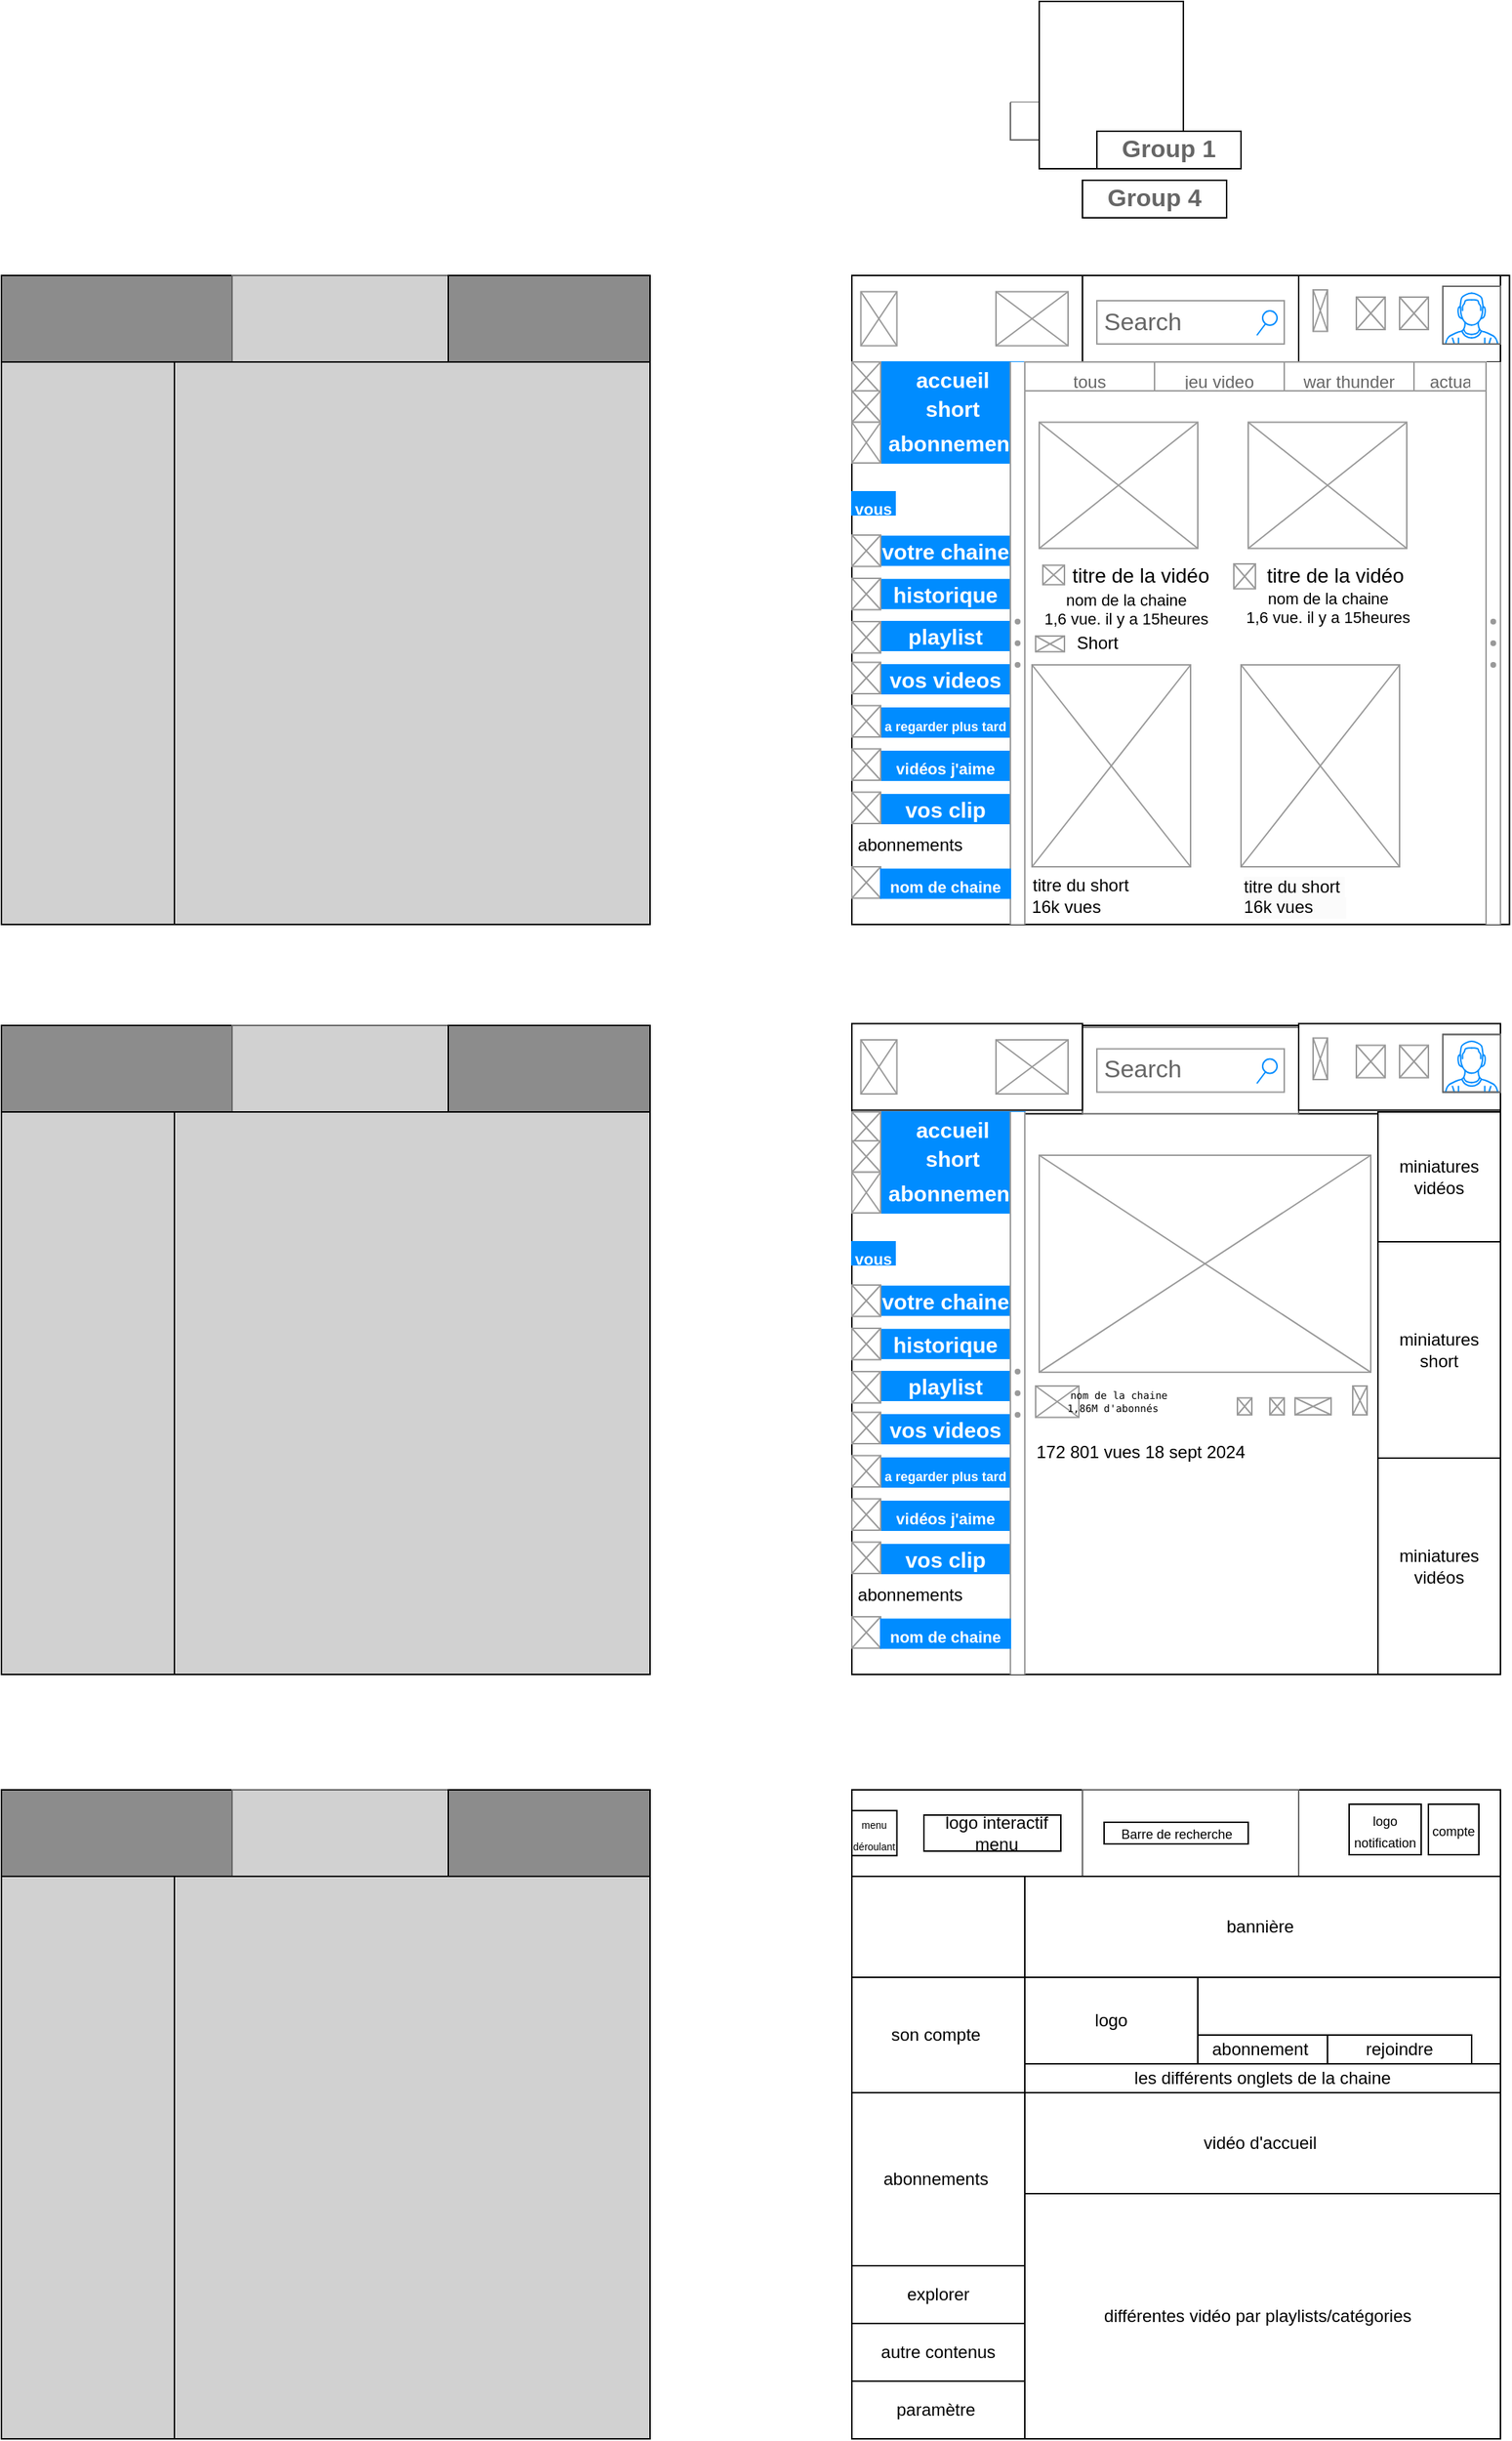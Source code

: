 <mxfile version="24.7.14">
  <diagram name="Page-1" id="2QMQMIxGHD4lNl_RSzvD">
    <mxGraphModel dx="1080" dy="1417" grid="1" gridSize="10" guides="1" tooltips="1" connect="1" arrows="1" fold="1" page="1" pageScale="1" pageWidth="827" pageHeight="1169" math="0" shadow="0">
      <root>
        <mxCell id="0" />
        <mxCell id="1" parent="0" />
        <mxCell id="LP4Zm8nX6KeP2Kf99gxL-1" value="" style="whiteSpace=wrap;html=1;aspect=fixed;" parent="1" vertex="1">
          <mxGeometry x="-800" y="30" width="450" height="450" as="geometry" />
        </mxCell>
        <mxCell id="LP4Zm8nX6KeP2Kf99gxL-2" value="" style="rounded=0;whiteSpace=wrap;html=1;gradientColor=none;fillColor=#D1D1D1;" parent="1" vertex="1">
          <mxGeometry x="-800" y="90" width="120" height="390" as="geometry" />
        </mxCell>
        <mxCell id="LP4Zm8nX6KeP2Kf99gxL-5" value="" style="rounded=0;whiteSpace=wrap;html=1;fillColor=#8C8C8C;" parent="1" vertex="1">
          <mxGeometry x="-800" y="30" width="160" height="60" as="geometry" />
        </mxCell>
        <mxCell id="LP4Zm8nX6KeP2Kf99gxL-6" value="" style="rounded=0;whiteSpace=wrap;html=1;fillColor=#D1D1D1;fontColor=#333333;strokeColor=#666666;" parent="1" vertex="1">
          <mxGeometry x="-640" y="30" width="150" height="60" as="geometry" />
        </mxCell>
        <mxCell id="LP4Zm8nX6KeP2Kf99gxL-7" value="" style="rounded=0;whiteSpace=wrap;html=1;fillColor=#8C8C8C;" parent="1" vertex="1">
          <mxGeometry x="-490" y="30" width="140" height="60" as="geometry" />
        </mxCell>
        <mxCell id="LP4Zm8nX6KeP2Kf99gxL-11" value="" style="rounded=0;whiteSpace=wrap;html=1;rotation=90;fillColor=#D1D1D1;" parent="1" vertex="1">
          <mxGeometry x="-710" y="120" width="390" height="330" as="geometry" />
        </mxCell>
        <mxCell id="LP4Zm8nX6KeP2Kf99gxL-12" value="" style="whiteSpace=wrap;html=1;aspect=fixed;" parent="1" vertex="1">
          <mxGeometry x="-203.75" y="30" width="450" height="450" as="geometry" />
        </mxCell>
        <mxCell id="LP4Zm8nX6KeP2Kf99gxL-14" value="" style="rounded=0;whiteSpace=wrap;html=1;" parent="1" vertex="1">
          <mxGeometry x="-210" y="90" width="120" height="390" as="geometry" />
        </mxCell>
        <mxCell id="LP4Zm8nX6KeP2Kf99gxL-15" value="" style="rounded=0;whiteSpace=wrap;html=1;fillColor=#FFFFFF;" parent="1" vertex="1">
          <mxGeometry x="-210" y="30" width="160" height="60" as="geometry" />
        </mxCell>
        <mxCell id="LP4Zm8nX6KeP2Kf99gxL-16" value="" style="rounded=0;whiteSpace=wrap;html=1;fillColor=#FFFFFF;" parent="1" vertex="1">
          <mxGeometry x="100" y="30" width="140" height="60" as="geometry" />
        </mxCell>
        <mxCell id="LP4Zm8nX6KeP2Kf99gxL-38" value="catégorie de vidéos&amp;nbsp;" style="rounded=0;whiteSpace=wrap;html=1;" parent="1" vertex="1">
          <mxGeometry x="-90" y="90" width="320" height="20" as="geometry" />
        </mxCell>
        <mxCell id="LP4Zm8nX6KeP2Kf99gxL-44" value="" style="whiteSpace=wrap;html=1;aspect=fixed;" parent="1" vertex="1">
          <mxGeometry x="-800" y="550" width="450" height="450" as="geometry" />
        </mxCell>
        <mxCell id="LP4Zm8nX6KeP2Kf99gxL-45" value="" style="rounded=0;whiteSpace=wrap;html=1;gradientColor=none;fillColor=#D1D1D1;" parent="1" vertex="1">
          <mxGeometry x="-800" y="610" width="120" height="390" as="geometry" />
        </mxCell>
        <mxCell id="LP4Zm8nX6KeP2Kf99gxL-46" value="" style="rounded=0;whiteSpace=wrap;html=1;fillColor=#8C8C8C;" parent="1" vertex="1">
          <mxGeometry x="-800" y="550" width="160" height="60" as="geometry" />
        </mxCell>
        <mxCell id="LP4Zm8nX6KeP2Kf99gxL-47" value="" style="rounded=0;whiteSpace=wrap;html=1;fillColor=#D1D1D1;fontColor=#333333;strokeColor=#666666;" parent="1" vertex="1">
          <mxGeometry x="-640" y="550" width="150" height="60" as="geometry" />
        </mxCell>
        <mxCell id="LP4Zm8nX6KeP2Kf99gxL-48" value="" style="rounded=0;whiteSpace=wrap;html=1;fillColor=#8C8C8C;" parent="1" vertex="1">
          <mxGeometry x="-490" y="550" width="140" height="60" as="geometry" />
        </mxCell>
        <mxCell id="LP4Zm8nX6KeP2Kf99gxL-50" value="" style="rounded=0;whiteSpace=wrap;html=1;rotation=90;fillColor=#D1D1D1;" parent="1" vertex="1">
          <mxGeometry x="-710" y="640" width="390" height="330" as="geometry" />
        </mxCell>
        <mxCell id="LP4Zm8nX6KeP2Kf99gxL-72" value="" style="whiteSpace=wrap;html=1;aspect=fixed;" parent="1" vertex="1">
          <mxGeometry x="-210" y="550" width="450" height="450" as="geometry" />
        </mxCell>
        <mxCell id="LP4Zm8nX6KeP2Kf99gxL-73" value="" style="rounded=0;whiteSpace=wrap;html=1;" parent="1" vertex="1">
          <mxGeometry x="-210" y="610" width="120" height="390" as="geometry" />
        </mxCell>
        <mxCell id="LP4Zm8nX6KeP2Kf99gxL-74" value="" style="rounded=0;whiteSpace=wrap;html=1;fillColor=#FFFFFF;" parent="1" vertex="1">
          <mxGeometry x="-210" y="551.25" width="160" height="60" as="geometry" />
        </mxCell>
        <mxCell id="LP4Zm8nX6KeP2Kf99gxL-75" value="" style="rounded=0;whiteSpace=wrap;html=1;fillColor=#FFFFFF;" parent="1" vertex="1">
          <mxGeometry x="100" y="551.25" width="140" height="60" as="geometry" />
        </mxCell>
        <mxCell id="LP4Zm8nX6KeP2Kf99gxL-76" value="" style="rounded=0;whiteSpace=wrap;html=1;fillColor=#FFFFFF;fontColor=#333333;strokeColor=#666666;" parent="1" vertex="1">
          <mxGeometry x="-50" y="551.25" width="150" height="60" as="geometry" />
        </mxCell>
        <mxCell id="LP4Zm8nX6KeP2Kf99gxL-77" value="" style="verticalLabelPosition=bottom;verticalAlign=top;html=1;shape=mxgraph.basic.rect;fillColor2=none;strokeWidth=1;size=20;indent=5;fontStyle=1" parent="1" vertex="1">
          <mxGeometry x="-35" y="573.75" width="100" height="15" as="geometry" />
        </mxCell>
        <mxCell id="LP4Zm8nX6KeP2Kf99gxL-78" value="&lt;font style=&quot;font-size: 9px;&quot;&gt;Barre de recherche&lt;/font&gt;" style="text;html=1;align=center;verticalAlign=middle;resizable=0;points=[];autosize=1;strokeColor=none;fillColor=none;" parent="1" vertex="1">
          <mxGeometry x="-35" y="566.25" width="100" height="30" as="geometry" />
        </mxCell>
        <mxCell id="LP4Zm8nX6KeP2Kf99gxL-79" value="" style="verticalLabelPosition=bottom;verticalAlign=top;html=1;shape=mxgraph.basic.rect;fillColor2=none;strokeWidth=1;size=9.3;indent=5;" parent="1" vertex="1">
          <mxGeometry x="-160" y="568.75" width="95" height="25" as="geometry" />
        </mxCell>
        <mxCell id="LP4Zm8nX6KeP2Kf99gxL-80" value="logo interactif&lt;div&gt;menu&lt;/div&gt;" style="text;html=1;align=center;verticalAlign=middle;resizable=0;points=[];autosize=1;strokeColor=none;fillColor=none;" parent="1" vertex="1">
          <mxGeometry x="-155" y="561.25" width="90" height="40" as="geometry" />
        </mxCell>
        <mxCell id="LP4Zm8nX6KeP2Kf99gxL-81" value="&lt;font style=&quot;font-size: 9px;&quot;&gt;logo notification&lt;/font&gt;" style="rounded=0;whiteSpace=wrap;html=1;" parent="1" vertex="1">
          <mxGeometry x="135" y="561.25" width="50" height="35" as="geometry" />
        </mxCell>
        <mxCell id="LP4Zm8nX6KeP2Kf99gxL-82" value="&lt;font style=&quot;font-size: 9px;&quot;&gt;compte&lt;/font&gt;" style="whiteSpace=wrap;html=1;aspect=fixed;" parent="1" vertex="1">
          <mxGeometry x="190" y="561.25" width="35" height="35" as="geometry" />
        </mxCell>
        <mxCell id="LP4Zm8nX6KeP2Kf99gxL-83" value="&lt;font style=&quot;font-size: 7px;&quot;&gt;menu déroulant&lt;/font&gt;" style="whiteSpace=wrap;html=1;aspect=fixed;" parent="1" vertex="1">
          <mxGeometry x="-210" y="565.63" width="31.25" height="31.25" as="geometry" />
        </mxCell>
        <mxCell id="LP4Zm8nX6KeP2Kf99gxL-84" value="son compte&amp;nbsp;" style="rounded=0;whiteSpace=wrap;html=1;" parent="1" vertex="1">
          <mxGeometry x="-210" y="680" width="120" height="80" as="geometry" />
        </mxCell>
        <mxCell id="LP4Zm8nX6KeP2Kf99gxL-85" value="abonnements&amp;nbsp;" style="whiteSpace=wrap;html=1;aspect=fixed;" parent="1" vertex="1">
          <mxGeometry x="-210" y="760" width="120" height="120" as="geometry" />
        </mxCell>
        <mxCell id="LP4Zm8nX6KeP2Kf99gxL-86" value="explorer" style="rounded=0;whiteSpace=wrap;html=1;" parent="1" vertex="1">
          <mxGeometry x="-210" y="880" width="120" height="40" as="geometry" />
        </mxCell>
        <mxCell id="LP4Zm8nX6KeP2Kf99gxL-87" value="autre contenus" style="rounded=0;whiteSpace=wrap;html=1;" parent="1" vertex="1">
          <mxGeometry x="-210" y="920" width="120" height="40" as="geometry" />
        </mxCell>
        <mxCell id="LP4Zm8nX6KeP2Kf99gxL-90" value="miniatures&lt;div&gt;short&lt;/div&gt;" style="rounded=0;whiteSpace=wrap;html=1;" parent="1" vertex="1">
          <mxGeometry x="155" y="700" width="85" height="150" as="geometry" />
        </mxCell>
        <mxCell id="LP4Zm8nX6KeP2Kf99gxL-91" value="miniatures&lt;div&gt;vidéos&lt;/div&gt;" style="rounded=0;whiteSpace=wrap;html=1;" parent="1" vertex="1">
          <mxGeometry x="155" y="850" width="85" height="150" as="geometry" />
        </mxCell>
        <mxCell id="LP4Zm8nX6KeP2Kf99gxL-95" value="miniatures&lt;div&gt;vidéos&lt;/div&gt;" style="rounded=0;whiteSpace=wrap;html=1;" parent="1" vertex="1">
          <mxGeometry x="155" y="610" width="85" height="90" as="geometry" />
        </mxCell>
        <mxCell id="LP4Zm8nX6KeP2Kf99gxL-100" value="" style="whiteSpace=wrap;html=1;aspect=fixed;" parent="1" vertex="1">
          <mxGeometry x="-800" y="1080" width="450" height="450" as="geometry" />
        </mxCell>
        <mxCell id="LP4Zm8nX6KeP2Kf99gxL-101" value="" style="rounded=0;whiteSpace=wrap;html=1;gradientColor=none;fillColor=#D1D1D1;" parent="1" vertex="1">
          <mxGeometry x="-800" y="1140" width="120" height="390" as="geometry" />
        </mxCell>
        <mxCell id="LP4Zm8nX6KeP2Kf99gxL-102" value="" style="rounded=0;whiteSpace=wrap;html=1;fillColor=#8C8C8C;" parent="1" vertex="1">
          <mxGeometry x="-800" y="1080" width="160" height="60" as="geometry" />
        </mxCell>
        <mxCell id="LP4Zm8nX6KeP2Kf99gxL-103" value="" style="rounded=0;whiteSpace=wrap;html=1;fillColor=#D1D1D1;fontColor=#333333;strokeColor=#666666;" parent="1" vertex="1">
          <mxGeometry x="-640" y="1080" width="150" height="60" as="geometry" />
        </mxCell>
        <mxCell id="LP4Zm8nX6KeP2Kf99gxL-104" value="" style="rounded=0;whiteSpace=wrap;html=1;fillColor=#8C8C8C;" parent="1" vertex="1">
          <mxGeometry x="-490" y="1080" width="140" height="60" as="geometry" />
        </mxCell>
        <mxCell id="LP4Zm8nX6KeP2Kf99gxL-105" value="" style="rounded=0;whiteSpace=wrap;html=1;rotation=90;fillColor=#D1D1D1;" parent="1" vertex="1">
          <mxGeometry x="-710" y="1170" width="390" height="330" as="geometry" />
        </mxCell>
        <mxCell id="LP4Zm8nX6KeP2Kf99gxL-106" value="" style="whiteSpace=wrap;html=1;aspect=fixed;" parent="1" vertex="1">
          <mxGeometry x="-210" y="1080" width="450" height="450" as="geometry" />
        </mxCell>
        <mxCell id="LP4Zm8nX6KeP2Kf99gxL-107" value="" style="rounded=0;whiteSpace=wrap;html=1;" parent="1" vertex="1">
          <mxGeometry x="-210" y="1140" width="120" height="390" as="geometry" />
        </mxCell>
        <mxCell id="LP4Zm8nX6KeP2Kf99gxL-108" value="" style="rounded=0;whiteSpace=wrap;html=1;fillColor=#FFFFFF;" parent="1" vertex="1">
          <mxGeometry x="-210" y="1080" width="160" height="60" as="geometry" />
        </mxCell>
        <mxCell id="LP4Zm8nX6KeP2Kf99gxL-109" value="" style="rounded=0;whiteSpace=wrap;html=1;fillColor=#FFFFFF;" parent="1" vertex="1">
          <mxGeometry x="100" y="1080" width="140" height="60" as="geometry" />
        </mxCell>
        <mxCell id="LP4Zm8nX6KeP2Kf99gxL-110" value="" style="rounded=0;whiteSpace=wrap;html=1;fillColor=#FFFFFF;fontColor=#333333;strokeColor=#666666;" parent="1" vertex="1">
          <mxGeometry x="-50" y="1080" width="150" height="60" as="geometry" />
        </mxCell>
        <mxCell id="LP4Zm8nX6KeP2Kf99gxL-111" value="" style="verticalLabelPosition=bottom;verticalAlign=top;html=1;shape=mxgraph.basic.rect;fillColor2=none;strokeWidth=1;size=20;indent=5;fontStyle=1" parent="1" vertex="1">
          <mxGeometry x="-35" y="1102.5" width="100" height="15" as="geometry" />
        </mxCell>
        <mxCell id="LP4Zm8nX6KeP2Kf99gxL-112" value="&lt;font style=&quot;font-size: 9px;&quot;&gt;Barre de recherche&lt;/font&gt;" style="text;html=1;align=center;verticalAlign=middle;resizable=0;points=[];autosize=1;strokeColor=none;fillColor=none;" parent="1" vertex="1">
          <mxGeometry x="-35" y="1095" width="100" height="30" as="geometry" />
        </mxCell>
        <mxCell id="LP4Zm8nX6KeP2Kf99gxL-113" value="" style="verticalLabelPosition=bottom;verticalAlign=top;html=1;shape=mxgraph.basic.rect;fillColor2=none;strokeWidth=1;size=9.3;indent=5;" parent="1" vertex="1">
          <mxGeometry x="-160" y="1097.5" width="95" height="25" as="geometry" />
        </mxCell>
        <mxCell id="LP4Zm8nX6KeP2Kf99gxL-114" value="logo interactif&lt;div&gt;menu&lt;/div&gt;" style="text;html=1;align=center;verticalAlign=middle;resizable=0;points=[];autosize=1;strokeColor=none;fillColor=none;" parent="1" vertex="1">
          <mxGeometry x="-155" y="1090" width="90" height="40" as="geometry" />
        </mxCell>
        <mxCell id="LP4Zm8nX6KeP2Kf99gxL-115" value="&lt;font style=&quot;font-size: 9px;&quot;&gt;logo notification&lt;/font&gt;" style="rounded=0;whiteSpace=wrap;html=1;" parent="1" vertex="1">
          <mxGeometry x="135" y="1090" width="50" height="35" as="geometry" />
        </mxCell>
        <mxCell id="LP4Zm8nX6KeP2Kf99gxL-116" value="&lt;font style=&quot;font-size: 9px;&quot;&gt;compte&lt;/font&gt;" style="whiteSpace=wrap;html=1;aspect=fixed;" parent="1" vertex="1">
          <mxGeometry x="190" y="1090" width="35" height="35" as="geometry" />
        </mxCell>
        <mxCell id="LP4Zm8nX6KeP2Kf99gxL-117" value="&lt;font style=&quot;font-size: 7px;&quot;&gt;menu déroulant&lt;/font&gt;" style="whiteSpace=wrap;html=1;aspect=fixed;" parent="1" vertex="1">
          <mxGeometry x="-210" y="1094.38" width="31.25" height="31.25" as="geometry" />
        </mxCell>
        <mxCell id="LP4Zm8nX6KeP2Kf99gxL-118" value="son compte&amp;nbsp;" style="rounded=0;whiteSpace=wrap;html=1;" parent="1" vertex="1">
          <mxGeometry x="-210" y="1210" width="120" height="80" as="geometry" />
        </mxCell>
        <mxCell id="LP4Zm8nX6KeP2Kf99gxL-119" value="abonnements&amp;nbsp;" style="whiteSpace=wrap;html=1;aspect=fixed;" parent="1" vertex="1">
          <mxGeometry x="-210" y="1290" width="120" height="120" as="geometry" />
        </mxCell>
        <mxCell id="LP4Zm8nX6KeP2Kf99gxL-120" value="explorer" style="rounded=0;whiteSpace=wrap;html=1;" parent="1" vertex="1">
          <mxGeometry x="-210" y="1410" width="120" height="40" as="geometry" />
        </mxCell>
        <mxCell id="LP4Zm8nX6KeP2Kf99gxL-121" value="autre contenus" style="rounded=0;whiteSpace=wrap;html=1;" parent="1" vertex="1">
          <mxGeometry x="-210" y="1450" width="120" height="40" as="geometry" />
        </mxCell>
        <mxCell id="LP4Zm8nX6KeP2Kf99gxL-126" value="paramètre&amp;nbsp;" style="rounded=0;whiteSpace=wrap;html=1;" parent="1" vertex="1">
          <mxGeometry x="-210" y="1490" width="120" height="40" as="geometry" />
        </mxCell>
        <mxCell id="LP4Zm8nX6KeP2Kf99gxL-127" value="bannière&amp;nbsp;" style="rounded=0;whiteSpace=wrap;html=1;" parent="1" vertex="1">
          <mxGeometry x="-90" y="1140" width="330" height="70" as="geometry" />
        </mxCell>
        <mxCell id="LP4Zm8nX6KeP2Kf99gxL-129" value="les différents onglets de la chaine" style="rounded=0;whiteSpace=wrap;html=1;" parent="1" vertex="1">
          <mxGeometry x="-90" y="1270" width="330" height="20" as="geometry" />
        </mxCell>
        <mxCell id="LP4Zm8nX6KeP2Kf99gxL-130" value="logo" style="rounded=0;whiteSpace=wrap;html=1;" parent="1" vertex="1">
          <mxGeometry x="-90" y="1210" width="120" height="60" as="geometry" />
        </mxCell>
        <mxCell id="LP4Zm8nX6KeP2Kf99gxL-131" value="abonnement&amp;nbsp;" style="rounded=0;whiteSpace=wrap;html=1;" parent="1" vertex="1">
          <mxGeometry x="30" y="1250" width="90" height="20" as="geometry" />
        </mxCell>
        <mxCell id="LP4Zm8nX6KeP2Kf99gxL-132" value="rejoindre" style="rounded=0;whiteSpace=wrap;html=1;" parent="1" vertex="1">
          <mxGeometry x="120" y="1250" width="100" height="20" as="geometry" />
        </mxCell>
        <mxCell id="LP4Zm8nX6KeP2Kf99gxL-133" value="vidéo d&#39;accueil&amp;nbsp;" style="rounded=0;whiteSpace=wrap;html=1;" parent="1" vertex="1">
          <mxGeometry x="-90" y="1290" width="330" height="70" as="geometry" />
        </mxCell>
        <mxCell id="LP4Zm8nX6KeP2Kf99gxL-134" value="différentes vidéo par playlists/catégories&amp;nbsp;&amp;nbsp;" style="rounded=0;whiteSpace=wrap;html=1;" parent="1" vertex="1">
          <mxGeometry x="-90" y="1360" width="330" height="170" as="geometry" />
        </mxCell>
        <mxCell id="bbS5zY25WBhdVsbewWJz-2" value="" style="verticalLabelPosition=bottom;shadow=0;dashed=0;align=center;html=1;verticalAlign=top;strokeWidth=1;shape=mxgraph.mockup.containers.userMale;strokeColor=#666666;strokeColor2=#008cff;" vertex="1" parent="1">
          <mxGeometry x="200" y="37.5" width="40" height="40" as="geometry" />
        </mxCell>
        <mxCell id="bbS5zY25WBhdVsbewWJz-3" value="" style="verticalLabelPosition=bottom;shadow=0;dashed=0;align=center;html=1;verticalAlign=top;strokeWidth=1;shape=mxgraph.mockup.graphics.simpleIcon;strokeColor=#999999;" vertex="1" parent="1">
          <mxGeometry x="170" y="45" width="20" height="22.5" as="geometry" />
        </mxCell>
        <mxCell id="bbS5zY25WBhdVsbewWJz-4" value="" style="verticalLabelPosition=bottom;shadow=0;dashed=0;align=center;html=1;verticalAlign=top;strokeWidth=1;shape=mxgraph.mockup.graphics.simpleIcon;strokeColor=#999999;" vertex="1" parent="1">
          <mxGeometry x="140" y="45" width="20" height="22.5" as="geometry" />
        </mxCell>
        <mxCell id="bbS5zY25WBhdVsbewWJz-5" value="" style="verticalLabelPosition=bottom;shadow=0;dashed=0;align=center;html=1;verticalAlign=top;strokeWidth=1;shape=mxgraph.mockup.graphics.simpleIcon;strokeColor=#999999;" vertex="1" parent="1">
          <mxGeometry x="110" y="40" width="10" height="28.75" as="geometry" />
        </mxCell>
        <mxCell id="bbS5zY25WBhdVsbewWJz-6" value="" style="verticalLabelPosition=bottom;shadow=0;dashed=0;align=center;html=1;verticalAlign=top;strokeWidth=1;shape=mxgraph.mockup.forms.splitter;strokeColor=#999999;direction=north;" vertex="1" parent="1">
          <mxGeometry x="230" y="90" width="10" height="390" as="geometry" />
        </mxCell>
        <mxCell id="bbS5zY25WBhdVsbewWJz-9" value="Search" style="strokeWidth=1;shadow=0;dashed=0;align=center;html=1;shape=mxgraph.mockup.forms.searchBox;strokeColor=#999999;mainText=;strokeColor2=#008cff;fontColor=#666666;fontSize=17;align=left;spacingLeft=3;whiteSpace=wrap;" vertex="1" parent="1">
          <mxGeometry x="-40" y="47.5" width="130" height="30" as="geometry" />
        </mxCell>
        <mxCell id="bbS5zY25WBhdVsbewWJz-10" value="" style="verticalLabelPosition=bottom;shadow=0;dashed=0;align=center;html=1;verticalAlign=top;strokeWidth=1;shape=mxgraph.mockup.graphics.simpleIcon;strokeColor=#999999;" vertex="1" parent="1">
          <mxGeometry x="-110" y="41.25" width="50" height="37.5" as="geometry" />
        </mxCell>
        <mxCell id="bbS5zY25WBhdVsbewWJz-11" value="" style="verticalLabelPosition=bottom;shadow=0;dashed=0;align=center;html=1;verticalAlign=top;strokeWidth=1;shape=mxgraph.mockup.graphics.simpleIcon;strokeColor=#999999;" vertex="1" parent="1">
          <mxGeometry x="-203.75" y="41.25" width="25" height="37.5" as="geometry" />
        </mxCell>
        <mxCell id="bbS5zY25WBhdVsbewWJz-12" value="" style="swimlane;strokeColor=#666666;swimlaneFillColor=#FFFFFF;fillColor=#ffffff;fontColor=#008CFF;fontStyle=0;childLayout=stackLayout;horizontal=1;startSize=0;horizontalStack=0;resizeParent=1;resizeParentMax=0;resizeLast=0;collapsible=0;marginBottom=0;whiteSpace=wrap;html=1;fontSize=17;" vertex="1" parent="1">
          <mxGeometry x="-100" y="-90" width="100" height="26" as="geometry" />
        </mxCell>
        <mxCell id="bbS5zY25WBhdVsbewWJz-15" value="&lt;font style=&quot;vertical-align: inherit;&quot;&gt;&lt;font style=&quot;vertical-align: inherit;&quot;&gt;&lt;font style=&quot;vertical-align: inherit;&quot;&gt;&lt;font style=&quot;vertical-align: inherit; font-size: 15px;&quot;&gt;accueil&lt;/font&gt;&lt;/font&gt;&lt;/font&gt;&lt;/font&gt;" style="text;spacing=0;strokeColor=#008CFF;align=center;verticalAlign=middle;overflow=hidden;points=[[0,0.5],[1,0.5]];portConstraint=eastwest;rotatable=0;whiteSpace=wrap;html=1;rSize=5;fillColor=#008CFF;fontStyle=1;fontColor=#ffffff;fontSize=17;" vertex="1" parent="1">
          <mxGeometry x="-190" y="90" width="100" height="26" as="geometry" />
        </mxCell>
        <mxCell id="bbS5zY25WBhdVsbewWJz-16" value="" style="text;spacing=0;strokeColor=inherit;align=center;verticalAlign=middle;overflow=hidden;points=[[0,0.5],[1,0.5]];portConstraint=eastwest;rotatable=0;whiteSpace=wrap;html=1;fillColor=inherit;fontStyle=1;fontColor=#666666;fontSize=17;" vertex="1" parent="1">
          <mxGeometry x="-80" y="-160" width="100" height="116" as="geometry" />
        </mxCell>
        <mxCell id="bbS5zY25WBhdVsbewWJz-18" value="&lt;font style=&quot;vertical-align: inherit;&quot;&gt;&lt;font style=&quot;vertical-align: inherit; font-size: 15px;&quot;&gt;short&lt;/font&gt;&lt;/font&gt;" style="text;spacing=0;strokeColor=#008CFF;align=center;verticalAlign=middle;overflow=hidden;points=[[0,0.5],[1,0.5]];portConstraint=eastwest;rotatable=0;whiteSpace=wrap;html=1;rSize=5;fillColor=#008CFF;fontStyle=1;fontColor=#ffffff;fontSize=17;" vertex="1" parent="1">
          <mxGeometry x="-190" y="110" width="100" height="26" as="geometry" />
        </mxCell>
        <mxCell id="bbS5zY25WBhdVsbewWJz-19" value="&lt;font style=&quot;vertical-align: inherit; font-size: 15px;&quot;&gt;&lt;font style=&quot;vertical-align: inherit; font-size: 15px;&quot;&gt;&lt;font style=&quot;vertical-align: inherit; font-size: 15px;&quot;&gt;&lt;font style=&quot;vertical-align: inherit; font-size: 15px;&quot;&gt;abonnement&lt;/font&gt;&lt;/font&gt;&lt;/font&gt;&lt;/font&gt;" style="text;spacing=0;strokeColor=#008CFF;align=center;verticalAlign=middle;overflow=hidden;points=[[0,0.5],[1,0.5]];portConstraint=eastwest;rotatable=0;whiteSpace=wrap;html=1;rSize=5;fillColor=#008CFF;fontStyle=1;fontColor=#ffffff;fontSize=17;" vertex="1" parent="1">
          <mxGeometry x="-190" y="134" width="100" height="26" as="geometry" />
        </mxCell>
        <mxCell id="bbS5zY25WBhdVsbewWJz-20" value="" style="swimlane;shape=mxgraph.bootstrap.anchor;strokeColor=#999999;fillColor=#ffffff;fontColor=#666666;childLayout=stackLayout;horizontal=0;startSize=0;horizontalStack=1;resizeParent=1;resizeParentMax=0;resizeLast=0;collapsible=0;marginBottom=0;whiteSpace=wrap;html=1;" vertex="1" parent="1">
          <mxGeometry x="-90" y="90" width="320" height="20" as="geometry" />
        </mxCell>
        <mxCell id="bbS5zY25WBhdVsbewWJz-21" value="&lt;font style=&quot;font-size: 12px;&quot;&gt;tous&lt;/font&gt;" style="text;strokeColor=inherit;align=center;verticalAlign=middle;spacingLeft=10;spacingRight=10;overflow=hidden;points=[[0,0.5],[1,0.5]];portConstraint=eastwest;rotatable=0;whiteSpace=wrap;html=1;fillColor=inherit;fontColor=inherit;fontSize=17;" vertex="1" parent="bbS5zY25WBhdVsbewWJz-20">
          <mxGeometry width="90" height="20" as="geometry" />
        </mxCell>
        <mxCell id="bbS5zY25WBhdVsbewWJz-22" value="&lt;font style=&quot;font-size: 12px;&quot;&gt;jeu video&lt;/font&gt;" style="text;strokeColor=inherit;align=center;verticalAlign=middle;spacingLeft=10;spacingRight=10;overflow=hidden;points=[[0,0.5],[1,0.5]];portConstraint=eastwest;rotatable=0;whiteSpace=wrap;html=1;fillColor=inherit;fontColor=inherit;fontSize=17;" vertex="1" parent="bbS5zY25WBhdVsbewWJz-20">
          <mxGeometry x="90" width="90" height="20" as="geometry" />
        </mxCell>
        <mxCell id="bbS5zY25WBhdVsbewWJz-23" value="&lt;font style=&quot;font-size: 12px;&quot;&gt;war thunder&lt;/font&gt;" style="text;strokeColor=inherit;align=center;verticalAlign=middle;spacingLeft=10;spacingRight=10;overflow=hidden;points=[[0,0.5],[1,0.5]];portConstraint=eastwest;rotatable=0;whiteSpace=wrap;html=1;fillColor=inherit;fontColor=inherit;fontSize=17;" vertex="1" parent="bbS5zY25WBhdVsbewWJz-20">
          <mxGeometry x="180" width="90" height="20" as="geometry" />
        </mxCell>
        <mxCell id="bbS5zY25WBhdVsbewWJz-24" value="&lt;font style=&quot;font-size: 12px;&quot;&gt;actualité&lt;/font&gt;" style="text;strokeColor=inherit;align=center;verticalAlign=middle;spacingLeft=10;spacingRight=10;overflow=hidden;points=[[0,0.5],[1,0.5]];portConstraint=eastwest;rotatable=0;whiteSpace=wrap;html=1;fillColor=inherit;fontColor=inherit;fontSize=17;" vertex="1" parent="bbS5zY25WBhdVsbewWJz-20">
          <mxGeometry x="270" width="50" height="20" as="geometry" />
        </mxCell>
        <mxCell id="bbS5zY25WBhdVsbewWJz-13" value="Group 1" style="text;spacing=0;strokeColor=inherit;align=center;verticalAlign=middle;overflow=hidden;points=[[0,0.5],[1,0.5]];portConstraint=eastwest;rotatable=0;whiteSpace=wrap;html=1;fillColor=inherit;fontColor=#666666;fontStyle=1;fontSize=17;" vertex="1" parent="1">
          <mxGeometry x="-40" y="-70" width="100" height="26" as="geometry" />
        </mxCell>
        <mxCell id="bbS5zY25WBhdVsbewWJz-17" value="Group 4" style="text;spacing=0;strokeColor=inherit;align=center;verticalAlign=middle;overflow=hidden;points=[[0,0.5],[1,0.5]];portConstraint=eastwest;rotatable=0;whiteSpace=wrap;html=1;fillColor=inherit;fontStyle=1;fontColor=#666666;fontSize=17;" vertex="1" parent="1">
          <mxGeometry x="-50" y="-36" width="100" height="26" as="geometry" />
        </mxCell>
        <mxCell id="bbS5zY25WBhdVsbewWJz-29" value="" style="verticalLabelPosition=bottom;shadow=0;dashed=0;align=center;html=1;verticalAlign=top;strokeWidth=1;shape=mxgraph.mockup.graphics.simpleIcon;strokeColor=#999999;" vertex="1" parent="1">
          <mxGeometry x="-210" y="90" width="20" height="21.75" as="geometry" />
        </mxCell>
        <mxCell id="bbS5zY25WBhdVsbewWJz-30" value="" style="verticalLabelPosition=bottom;shadow=0;dashed=0;align=center;html=1;verticalAlign=top;strokeWidth=1;shape=mxgraph.mockup.graphics.simpleIcon;strokeColor=#999999;" vertex="1" parent="1">
          <mxGeometry x="-210" y="110" width="20" height="21.75" as="geometry" />
        </mxCell>
        <mxCell id="bbS5zY25WBhdVsbewWJz-31" value="" style="verticalLabelPosition=bottom;shadow=0;dashed=0;align=center;html=1;verticalAlign=top;strokeWidth=1;shape=mxgraph.mockup.graphics.simpleIcon;strokeColor=#999999;" vertex="1" parent="1">
          <mxGeometry x="-210" y="131.75" width="20" height="28.25" as="geometry" />
        </mxCell>
        <mxCell id="bbS5zY25WBhdVsbewWJz-32" value="&lt;font style=&quot;vertical-align: inherit;&quot;&gt;&lt;font style=&quot;vertical-align: inherit;&quot;&gt;&lt;font style=&quot;vertical-align: inherit;&quot;&gt;&lt;font style=&quot;vertical-align: inherit; font-size: 11px;&quot;&gt;vous&lt;/font&gt;&lt;/font&gt;&lt;/font&gt;&lt;/font&gt;" style="text;spacing=0;strokeColor=#008CFF;align=center;verticalAlign=middle;overflow=hidden;points=[[0,0.5],[1,0.5]];portConstraint=eastwest;rotatable=0;whiteSpace=wrap;html=1;rSize=5;fillColor=#008CFF;fontStyle=1;fontColor=#ffffff;fontSize=17;" vertex="1" parent="1">
          <mxGeometry x="-210" y="180" width="30" height="16" as="geometry" />
        </mxCell>
        <mxCell id="bbS5zY25WBhdVsbewWJz-33" value="&lt;font style=&quot;vertical-align: inherit; font-size: 15px;&quot;&gt;&lt;font style=&quot;vertical-align: inherit; font-size: 15px;&quot;&gt;&lt;font style=&quot;vertical-align: inherit; font-size: 15px;&quot;&gt;&lt;font style=&quot;vertical-align: inherit; font-size: 15px;&quot;&gt;votre chaine&lt;/font&gt;&lt;/font&gt;&lt;/font&gt;&lt;/font&gt;" style="text;spacing=0;strokeColor=#008CFF;align=center;verticalAlign=middle;overflow=hidden;points=[[0,0.5],[1,0.5]];portConstraint=eastwest;rotatable=0;whiteSpace=wrap;html=1;rSize=5;fillColor=#008CFF;fontStyle=1;fontColor=#ffffff;fontSize=17;" vertex="1" parent="1">
          <mxGeometry x="-190" y="210.88" width="90" height="20" as="geometry" />
        </mxCell>
        <mxCell id="bbS5zY25WBhdVsbewWJz-34" value="" style="verticalLabelPosition=bottom;shadow=0;dashed=0;align=center;html=1;verticalAlign=top;strokeWidth=1;shape=mxgraph.mockup.graphics.simpleIcon;strokeColor=#999999;" vertex="1" parent="1">
          <mxGeometry x="-210" y="210" width="20" height="21.75" as="geometry" />
        </mxCell>
        <mxCell id="bbS5zY25WBhdVsbewWJz-35" value="&lt;font style=&quot;vertical-align: inherit; font-size: 15px;&quot;&gt;&lt;font style=&quot;vertical-align: inherit; font-size: 15px;&quot;&gt;&lt;font style=&quot;vertical-align: inherit; font-size: 15px;&quot;&gt;&lt;font style=&quot;vertical-align: inherit; font-size: 15px;&quot;&gt;historique&lt;/font&gt;&lt;/font&gt;&lt;/font&gt;&lt;/font&gt;" style="text;spacing=0;strokeColor=#008CFF;align=center;verticalAlign=middle;overflow=hidden;points=[[0,0.5],[1,0.5]];portConstraint=eastwest;rotatable=0;whiteSpace=wrap;html=1;rSize=5;fillColor=#008CFF;fontStyle=1;fontColor=#ffffff;fontSize=17;" vertex="1" parent="1">
          <mxGeometry x="-190" y="240.88" width="90" height="20" as="geometry" />
        </mxCell>
        <mxCell id="bbS5zY25WBhdVsbewWJz-36" value="" style="verticalLabelPosition=bottom;shadow=0;dashed=0;align=center;html=1;verticalAlign=top;strokeWidth=1;shape=mxgraph.mockup.graphics.simpleIcon;strokeColor=#999999;" vertex="1" parent="1">
          <mxGeometry x="-210" y="240" width="20" height="21.75" as="geometry" />
        </mxCell>
        <mxCell id="bbS5zY25WBhdVsbewWJz-37" value="&lt;font style=&quot;vertical-align: inherit; font-size: 15px;&quot;&gt;&lt;font style=&quot;vertical-align: inherit; font-size: 15px;&quot;&gt;&lt;font style=&quot;vertical-align: inherit; font-size: 15px;&quot;&gt;&lt;font style=&quot;vertical-align: inherit; font-size: 15px;&quot;&gt;playlist&lt;/font&gt;&lt;/font&gt;&lt;/font&gt;&lt;/font&gt;" style="text;spacing=0;strokeColor=#008CFF;align=center;verticalAlign=middle;overflow=hidden;points=[[0,0.5],[1,0.5]];portConstraint=eastwest;rotatable=0;whiteSpace=wrap;html=1;rSize=5;fillColor=#008CFF;fontStyle=1;fontColor=#ffffff;fontSize=17;" vertex="1" parent="1">
          <mxGeometry x="-190" y="270" width="90" height="20" as="geometry" />
        </mxCell>
        <mxCell id="bbS5zY25WBhdVsbewWJz-38" value="&lt;font style=&quot;vertical-align: inherit; font-size: 15px;&quot;&gt;&lt;font style=&quot;vertical-align: inherit; font-size: 15px;&quot;&gt;&lt;font style=&quot;vertical-align: inherit; font-size: 15px;&quot;&gt;&lt;font style=&quot;vertical-align: inherit; font-size: 15px;&quot;&gt;vos videos&lt;/font&gt;&lt;/font&gt;&lt;/font&gt;&lt;/font&gt;" style="text;spacing=0;strokeColor=#008CFF;align=center;verticalAlign=middle;overflow=hidden;points=[[0,0.5],[1,0.5]];portConstraint=eastwest;rotatable=0;whiteSpace=wrap;html=1;rSize=5;fillColor=#008CFF;fontStyle=1;fontColor=#ffffff;fontSize=17;" vertex="1" parent="1">
          <mxGeometry x="-190" y="300" width="90" height="20" as="geometry" />
        </mxCell>
        <mxCell id="bbS5zY25WBhdVsbewWJz-39" value="&lt;font style=&quot;vertical-align: inherit;&quot;&gt;&lt;font style=&quot;vertical-align: inherit;&quot;&gt;&lt;font style=&quot;vertical-align: inherit;&quot;&gt;&lt;font style=&quot;vertical-align: inherit; font-size: 9px;&quot;&gt;a regarder plus tard&lt;/font&gt;&lt;/font&gt;&lt;/font&gt;&lt;/font&gt;" style="text;spacing=0;strokeColor=#008CFF;align=center;verticalAlign=middle;overflow=hidden;points=[[0,0.5],[1,0.5]];portConstraint=eastwest;rotatable=0;whiteSpace=wrap;html=1;rSize=5;fillColor=#008CFF;fontStyle=1;fontColor=#ffffff;fontSize=17;" vertex="1" parent="1">
          <mxGeometry x="-190" y="330" width="90" height="20" as="geometry" />
        </mxCell>
        <mxCell id="bbS5zY25WBhdVsbewWJz-40" value="&lt;font style=&quot;vertical-align: inherit;&quot;&gt;&lt;font style=&quot;vertical-align: inherit;&quot;&gt;&lt;font style=&quot;vertical-align: inherit;&quot;&gt;&lt;font style=&quot;vertical-align: inherit; font-size: 11px;&quot;&gt;vidéos j&#39;aime&lt;/font&gt;&lt;/font&gt;&lt;/font&gt;&lt;/font&gt;" style="text;spacing=0;strokeColor=#008CFF;align=center;verticalAlign=middle;overflow=hidden;points=[[0,0.5],[1,0.5]];portConstraint=eastwest;rotatable=0;whiteSpace=wrap;html=1;rSize=5;fillColor=#008CFF;fontStyle=1;fontColor=#ffffff;fontSize=17;" vertex="1" parent="1">
          <mxGeometry x="-190" y="360" width="90" height="20" as="geometry" />
        </mxCell>
        <mxCell id="bbS5zY25WBhdVsbewWJz-41" value="&lt;font style=&quot;vertical-align: inherit; font-size: 15px;&quot;&gt;&lt;font style=&quot;vertical-align: inherit; font-size: 15px;&quot;&gt;&lt;font style=&quot;vertical-align: inherit; font-size: 15px;&quot;&gt;&lt;font style=&quot;vertical-align: inherit; font-size: 15px;&quot;&gt;vos clip&lt;/font&gt;&lt;/font&gt;&lt;/font&gt;&lt;/font&gt;" style="text;spacing=0;strokeColor=#008CFF;align=center;verticalAlign=middle;overflow=hidden;points=[[0,0.5],[1,0.5]];portConstraint=eastwest;rotatable=0;whiteSpace=wrap;html=1;rSize=5;fillColor=#008CFF;fontStyle=1;fontColor=#ffffff;fontSize=17;" vertex="1" parent="1">
          <mxGeometry x="-190" y="390" width="90" height="20" as="geometry" />
        </mxCell>
        <mxCell id="bbS5zY25WBhdVsbewWJz-42" value="" style="verticalLabelPosition=bottom;shadow=0;dashed=0;align=center;html=1;verticalAlign=top;strokeWidth=1;shape=mxgraph.mockup.forms.splitter;strokeColor=#999999;direction=north;" vertex="1" parent="1">
          <mxGeometry x="-100" y="90" width="10" height="390" as="geometry" />
        </mxCell>
        <mxCell id="bbS5zY25WBhdVsbewWJz-44" value="" style="verticalLabelPosition=bottom;shadow=0;dashed=0;align=center;html=1;verticalAlign=top;strokeWidth=1;shape=mxgraph.mockup.graphics.simpleIcon;strokeColor=#999999;" vertex="1" parent="1">
          <mxGeometry x="-210" y="270" width="20" height="21.75" as="geometry" />
        </mxCell>
        <mxCell id="bbS5zY25WBhdVsbewWJz-45" value="" style="verticalLabelPosition=bottom;shadow=0;dashed=0;align=center;html=1;verticalAlign=top;strokeWidth=1;shape=mxgraph.mockup.graphics.simpleIcon;strokeColor=#999999;" vertex="1" parent="1">
          <mxGeometry x="-210" y="298.25" width="20" height="21.75" as="geometry" />
        </mxCell>
        <mxCell id="bbS5zY25WBhdVsbewWJz-46" value="" style="verticalLabelPosition=bottom;shadow=0;dashed=0;align=center;html=1;verticalAlign=top;strokeWidth=1;shape=mxgraph.mockup.graphics.simpleIcon;strokeColor=#999999;" vertex="1" parent="1">
          <mxGeometry x="-210" y="328.25" width="20" height="21.75" as="geometry" />
        </mxCell>
        <mxCell id="bbS5zY25WBhdVsbewWJz-47" value="" style="verticalLabelPosition=bottom;shadow=0;dashed=0;align=center;html=1;verticalAlign=top;strokeWidth=1;shape=mxgraph.mockup.graphics.simpleIcon;strokeColor=#999999;" vertex="1" parent="1">
          <mxGeometry x="-210" y="358.25" width="20" height="21.75" as="geometry" />
        </mxCell>
        <mxCell id="bbS5zY25WBhdVsbewWJz-48" value="" style="verticalLabelPosition=bottom;shadow=0;dashed=0;align=center;html=1;verticalAlign=top;strokeWidth=1;shape=mxgraph.mockup.graphics.simpleIcon;strokeColor=#999999;" vertex="1" parent="1">
          <mxGeometry x="-210" y="388.25" width="20" height="21.75" as="geometry" />
        </mxCell>
        <mxCell id="bbS5zY25WBhdVsbewWJz-49" value="abonnements" style="text;html=1;align=center;verticalAlign=middle;resizable=0;points=[];autosize=1;strokeColor=none;fillColor=none;" vertex="1" parent="1">
          <mxGeometry x="-220" y="410" width="100" height="30" as="geometry" />
        </mxCell>
        <mxCell id="bbS5zY25WBhdVsbewWJz-50" value="" style="verticalLabelPosition=bottom;shadow=0;dashed=0;align=center;html=1;verticalAlign=top;strokeWidth=1;shape=mxgraph.mockup.graphics.simpleIcon;strokeColor=#999999;" vertex="1" parent="1">
          <mxGeometry x="-210" y="440" width="20" height="21.75" as="geometry" />
        </mxCell>
        <mxCell id="bbS5zY25WBhdVsbewWJz-51" value="&lt;font style=&quot;vertical-align: inherit;&quot;&gt;&lt;font style=&quot;vertical-align: inherit;&quot;&gt;&lt;font style=&quot;vertical-align: inherit;&quot;&gt;&lt;font style=&quot;vertical-align: inherit; font-size: 11px;&quot;&gt;nom de chaine&lt;/font&gt;&lt;/font&gt;&lt;/font&gt;&lt;/font&gt;" style="text;spacing=0;strokeColor=#008CFF;align=center;verticalAlign=middle;overflow=hidden;points=[[0,0.5],[1,0.5]];portConstraint=eastwest;rotatable=0;whiteSpace=wrap;html=1;rSize=5;fillColor=#008CFF;fontStyle=1;fontColor=#ffffff;fontSize=17;" vertex="1" parent="1">
          <mxGeometry x="-190" y="441.75" width="90" height="20" as="geometry" />
        </mxCell>
        <mxCell id="bbS5zY25WBhdVsbewWJz-52" value="" style="verticalLabelPosition=bottom;shadow=0;dashed=0;align=center;html=1;verticalAlign=top;strokeWidth=1;shape=mxgraph.mockup.graphics.simpleIcon;strokeColor=#999999;" vertex="1" parent="1">
          <mxGeometry x="-80" y="131.75" width="110" height="87.5" as="geometry" />
        </mxCell>
        <mxCell id="bbS5zY25WBhdVsbewWJz-53" value="" style="verticalLabelPosition=bottom;shadow=0;dashed=0;align=center;html=1;verticalAlign=top;strokeWidth=1;shape=mxgraph.mockup.graphics.simpleIcon;strokeColor=#999999;" vertex="1" parent="1">
          <mxGeometry x="-77.5" y="230.88" width="15" height="13.5" as="geometry" />
        </mxCell>
        <mxCell id="bbS5zY25WBhdVsbewWJz-54" value="&lt;font style=&quot;font-size: 11px;&quot;&gt;nom de la chaine&lt;/font&gt;&lt;div style=&quot;font-size: 11px;&quot;&gt;1,6 vue. il y a 15heures&lt;/div&gt;" style="text;html=1;align=center;verticalAlign=middle;resizable=0;points=[];autosize=1;strokeColor=none;fillColor=none;" vertex="1" parent="1">
          <mxGeometry x="-90" y="240.88" width="140" height="40" as="geometry" />
        </mxCell>
        <mxCell id="bbS5zY25WBhdVsbewWJz-58" value="&lt;span style=&quot;font-size: 14px;&quot;&gt;titre de la vidéo&lt;/span&gt;" style="text;html=1;align=center;verticalAlign=middle;resizable=0;points=[];autosize=1;strokeColor=none;fillColor=none;" vertex="1" parent="1">
          <mxGeometry x="-70" y="222.63" width="120" height="30" as="geometry" />
        </mxCell>
        <mxCell id="bbS5zY25WBhdVsbewWJz-59" value="" style="verticalLabelPosition=bottom;shadow=0;dashed=0;align=center;html=1;verticalAlign=top;strokeWidth=1;shape=mxgraph.mockup.graphics.simpleIcon;strokeColor=#999999;" vertex="1" parent="1">
          <mxGeometry x="65" y="131.75" width="110" height="87.5" as="geometry" />
        </mxCell>
        <mxCell id="bbS5zY25WBhdVsbewWJz-60" value="&lt;span style=&quot;font-size: 14px;&quot;&gt;titre de la vidéo&lt;/span&gt;" style="text;html=1;align=center;verticalAlign=middle;resizable=0;points=[];autosize=1;strokeColor=none;fillColor=none;" vertex="1" parent="1">
          <mxGeometry x="65" y="222.63" width="120" height="30" as="geometry" />
        </mxCell>
        <mxCell id="bbS5zY25WBhdVsbewWJz-62" value="" style="verticalLabelPosition=bottom;shadow=0;dashed=0;align=center;html=1;verticalAlign=top;strokeWidth=1;shape=mxgraph.mockup.graphics.simpleIcon;strokeColor=#999999;" vertex="1" parent="1">
          <mxGeometry x="55" y="230" width="15" height="17.25" as="geometry" />
        </mxCell>
        <mxCell id="bbS5zY25WBhdVsbewWJz-63" value="&lt;font style=&quot;font-size: 11px;&quot;&gt;nom de la chaine&lt;/font&gt;&lt;div style=&quot;font-size: 11px;&quot;&gt;1,6 vue. il y a 15heures&lt;/div&gt;" style="text;html=1;align=center;verticalAlign=middle;resizable=0;points=[];autosize=1;strokeColor=none;fillColor=none;" vertex="1" parent="1">
          <mxGeometry x="50" y="240" width="140" height="40" as="geometry" />
        </mxCell>
        <mxCell id="bbS5zY25WBhdVsbewWJz-66" value="" style="verticalLabelPosition=bottom;shadow=0;dashed=0;align=center;html=1;verticalAlign=top;strokeWidth=1;shape=mxgraph.mockup.graphics.simpleIcon;strokeColor=#999999;" vertex="1" parent="1">
          <mxGeometry x="-85" y="300" width="110" height="140" as="geometry" />
        </mxCell>
        <mxCell id="bbS5zY25WBhdVsbewWJz-67" value="" style="verticalLabelPosition=bottom;shadow=0;dashed=0;align=center;html=1;verticalAlign=top;strokeWidth=1;shape=mxgraph.mockup.graphics.simpleIcon;strokeColor=#999999;" vertex="1" parent="1">
          <mxGeometry x="60" y="300" width="110" height="140" as="geometry" />
        </mxCell>
        <mxCell id="bbS5zY25WBhdVsbewWJz-68" value="titre du short&amp;nbsp;&lt;div&gt;&lt;span style=&quot;background-color: initial;&quot;&gt;16k vues&amp;nbsp; &amp;nbsp; &amp;nbsp; &amp;nbsp;&lt;/span&gt;&lt;/div&gt;" style="text;html=1;align=center;verticalAlign=middle;resizable=0;points=[];autosize=1;strokeColor=none;fillColor=none;" vertex="1" parent="1">
          <mxGeometry x="-95" y="440" width="90" height="40" as="geometry" />
        </mxCell>
        <mxCell id="bbS5zY25WBhdVsbewWJz-70" value="" style="verticalLabelPosition=bottom;shadow=0;dashed=0;align=center;html=1;verticalAlign=top;strokeWidth=1;shape=mxgraph.mockup.graphics.simpleIcon;strokeColor=#999999;" vertex="1" parent="1">
          <mxGeometry x="-82.5" y="280" width="20" height="10.88" as="geometry" />
        </mxCell>
        <mxCell id="bbS5zY25WBhdVsbewWJz-71" value="Short" style="text;html=1;align=center;verticalAlign=middle;resizable=0;points=[];autosize=1;strokeColor=none;fillColor=none;" vertex="1" parent="1">
          <mxGeometry x="-65" y="270.44" width="50" height="30" as="geometry" />
        </mxCell>
        <mxCell id="bbS5zY25WBhdVsbewWJz-72" value="&lt;span style=&quot;color: rgb(0, 0, 0); font-family: Helvetica; font-size: 12px; font-style: normal; font-variant-ligatures: normal; font-variant-caps: normal; font-weight: 400; letter-spacing: normal; orphans: 2; text-align: center; text-indent: 0px; text-transform: none; widows: 2; word-spacing: 0px; -webkit-text-stroke-width: 0px; white-space: nowrap; background-color: rgb(251, 251, 251); text-decoration-thickness: initial; text-decoration-style: initial; text-decoration-color: initial; display: inline !important; float: none;&quot;&gt;titre du short&amp;nbsp;&lt;/span&gt;&lt;div style=&quot;forced-color-adjust: none; color: rgb(0, 0, 0); font-family: Helvetica; font-size: 12px; font-style: normal; font-variant-ligatures: normal; font-variant-caps: normal; font-weight: 400; letter-spacing: normal; orphans: 2; text-align: center; text-indent: 0px; text-transform: none; widows: 2; word-spacing: 0px; -webkit-text-stroke-width: 0px; white-space: nowrap; background-color: rgb(251, 251, 251); text-decoration-thickness: initial; text-decoration-style: initial; text-decoration-color: initial;&quot;&gt;&lt;span style=&quot;forced-color-adjust: none; background-color: initial;&quot;&gt;16k vues&amp;nbsp; &amp;nbsp; &amp;nbsp; &amp;nbsp;&lt;/span&gt;&lt;/div&gt;" style="text;whiteSpace=wrap;html=1;" vertex="1" parent="1">
          <mxGeometry x="60" y="440" width="100" height="50" as="geometry" />
        </mxCell>
        <mxCell id="bbS5zY25WBhdVsbewWJz-187" value="" style="rounded=0;whiteSpace=wrap;html=1;" vertex="1" parent="1">
          <mxGeometry x="-210" y="610" width="120" height="390" as="geometry" />
        </mxCell>
        <mxCell id="bbS5zY25WBhdVsbewWJz-188" value="&lt;font style=&quot;vertical-align: inherit;&quot;&gt;&lt;font style=&quot;vertical-align: inherit;&quot;&gt;&lt;font style=&quot;vertical-align: inherit;&quot;&gt;&lt;font style=&quot;vertical-align: inherit; font-size: 15px;&quot;&gt;accueil&lt;/font&gt;&lt;/font&gt;&lt;/font&gt;&lt;/font&gt;" style="text;spacing=0;strokeColor=#008CFF;align=center;verticalAlign=middle;overflow=hidden;points=[[0,0.5],[1,0.5]];portConstraint=eastwest;rotatable=0;whiteSpace=wrap;html=1;rSize=5;fillColor=#008CFF;fontStyle=1;fontColor=#ffffff;fontSize=17;" vertex="1" parent="1">
          <mxGeometry x="-190" y="610" width="100" height="26" as="geometry" />
        </mxCell>
        <mxCell id="bbS5zY25WBhdVsbewWJz-189" value="&lt;font style=&quot;vertical-align: inherit;&quot;&gt;&lt;font style=&quot;vertical-align: inherit; font-size: 15px;&quot;&gt;short&lt;/font&gt;&lt;/font&gt;" style="text;spacing=0;strokeColor=#008CFF;align=center;verticalAlign=middle;overflow=hidden;points=[[0,0.5],[1,0.5]];portConstraint=eastwest;rotatable=0;whiteSpace=wrap;html=1;rSize=5;fillColor=#008CFF;fontStyle=1;fontColor=#ffffff;fontSize=17;" vertex="1" parent="1">
          <mxGeometry x="-190" y="630" width="100" height="26" as="geometry" />
        </mxCell>
        <mxCell id="bbS5zY25WBhdVsbewWJz-190" value="&lt;font style=&quot;vertical-align: inherit; font-size: 15px;&quot;&gt;&lt;font style=&quot;vertical-align: inherit; font-size: 15px;&quot;&gt;&lt;font style=&quot;vertical-align: inherit; font-size: 15px;&quot;&gt;&lt;font style=&quot;vertical-align: inherit; font-size: 15px;&quot;&gt;abonnement&lt;/font&gt;&lt;/font&gt;&lt;/font&gt;&lt;/font&gt;" style="text;spacing=0;strokeColor=#008CFF;align=center;verticalAlign=middle;overflow=hidden;points=[[0,0.5],[1,0.5]];portConstraint=eastwest;rotatable=0;whiteSpace=wrap;html=1;rSize=5;fillColor=#008CFF;fontStyle=1;fontColor=#ffffff;fontSize=17;" vertex="1" parent="1">
          <mxGeometry x="-190" y="654" width="100" height="26" as="geometry" />
        </mxCell>
        <mxCell id="bbS5zY25WBhdVsbewWJz-191" value="" style="verticalLabelPosition=bottom;shadow=0;dashed=0;align=center;html=1;verticalAlign=top;strokeWidth=1;shape=mxgraph.mockup.graphics.simpleIcon;strokeColor=#999999;" vertex="1" parent="1">
          <mxGeometry x="-210" y="610" width="20" height="21.75" as="geometry" />
        </mxCell>
        <mxCell id="bbS5zY25WBhdVsbewWJz-192" value="" style="verticalLabelPosition=bottom;shadow=0;dashed=0;align=center;html=1;verticalAlign=top;strokeWidth=1;shape=mxgraph.mockup.graphics.simpleIcon;strokeColor=#999999;" vertex="1" parent="1">
          <mxGeometry x="-210" y="630" width="20" height="21.75" as="geometry" />
        </mxCell>
        <mxCell id="bbS5zY25WBhdVsbewWJz-193" value="" style="verticalLabelPosition=bottom;shadow=0;dashed=0;align=center;html=1;verticalAlign=top;strokeWidth=1;shape=mxgraph.mockup.graphics.simpleIcon;strokeColor=#999999;" vertex="1" parent="1">
          <mxGeometry x="-210" y="651.75" width="20" height="28.25" as="geometry" />
        </mxCell>
        <mxCell id="bbS5zY25WBhdVsbewWJz-194" value="&lt;font style=&quot;vertical-align: inherit;&quot;&gt;&lt;font style=&quot;vertical-align: inherit;&quot;&gt;&lt;font style=&quot;vertical-align: inherit;&quot;&gt;&lt;font style=&quot;vertical-align: inherit; font-size: 11px;&quot;&gt;vous&lt;/font&gt;&lt;/font&gt;&lt;/font&gt;&lt;/font&gt;" style="text;spacing=0;strokeColor=#008CFF;align=center;verticalAlign=middle;overflow=hidden;points=[[0,0.5],[1,0.5]];portConstraint=eastwest;rotatable=0;whiteSpace=wrap;html=1;rSize=5;fillColor=#008CFF;fontStyle=1;fontColor=#ffffff;fontSize=17;" vertex="1" parent="1">
          <mxGeometry x="-210" y="700" width="30" height="16" as="geometry" />
        </mxCell>
        <mxCell id="bbS5zY25WBhdVsbewWJz-195" value="&lt;font style=&quot;vertical-align: inherit; font-size: 15px;&quot;&gt;&lt;font style=&quot;vertical-align: inherit; font-size: 15px;&quot;&gt;&lt;font style=&quot;vertical-align: inherit; font-size: 15px;&quot;&gt;&lt;font style=&quot;vertical-align: inherit; font-size: 15px;&quot;&gt;votre chaine&lt;/font&gt;&lt;/font&gt;&lt;/font&gt;&lt;/font&gt;" style="text;spacing=0;strokeColor=#008CFF;align=center;verticalAlign=middle;overflow=hidden;points=[[0,0.5],[1,0.5]];portConstraint=eastwest;rotatable=0;whiteSpace=wrap;html=1;rSize=5;fillColor=#008CFF;fontStyle=1;fontColor=#ffffff;fontSize=17;" vertex="1" parent="1">
          <mxGeometry x="-190" y="730.88" width="90" height="20" as="geometry" />
        </mxCell>
        <mxCell id="bbS5zY25WBhdVsbewWJz-196" value="" style="verticalLabelPosition=bottom;shadow=0;dashed=0;align=center;html=1;verticalAlign=top;strokeWidth=1;shape=mxgraph.mockup.graphics.simpleIcon;strokeColor=#999999;" vertex="1" parent="1">
          <mxGeometry x="-210" y="730" width="20" height="21.75" as="geometry" />
        </mxCell>
        <mxCell id="bbS5zY25WBhdVsbewWJz-197" value="&lt;font style=&quot;vertical-align: inherit; font-size: 15px;&quot;&gt;&lt;font style=&quot;vertical-align: inherit; font-size: 15px;&quot;&gt;&lt;font style=&quot;vertical-align: inherit; font-size: 15px;&quot;&gt;&lt;font style=&quot;vertical-align: inherit; font-size: 15px;&quot;&gt;historique&lt;/font&gt;&lt;/font&gt;&lt;/font&gt;&lt;/font&gt;" style="text;spacing=0;strokeColor=#008CFF;align=center;verticalAlign=middle;overflow=hidden;points=[[0,0.5],[1,0.5]];portConstraint=eastwest;rotatable=0;whiteSpace=wrap;html=1;rSize=5;fillColor=#008CFF;fontStyle=1;fontColor=#ffffff;fontSize=17;" vertex="1" parent="1">
          <mxGeometry x="-190" y="760.88" width="90" height="20" as="geometry" />
        </mxCell>
        <mxCell id="bbS5zY25WBhdVsbewWJz-198" value="" style="verticalLabelPosition=bottom;shadow=0;dashed=0;align=center;html=1;verticalAlign=top;strokeWidth=1;shape=mxgraph.mockup.graphics.simpleIcon;strokeColor=#999999;" vertex="1" parent="1">
          <mxGeometry x="-210" y="760" width="20" height="21.75" as="geometry" />
        </mxCell>
        <mxCell id="bbS5zY25WBhdVsbewWJz-199" value="&lt;font style=&quot;vertical-align: inherit; font-size: 15px;&quot;&gt;&lt;font style=&quot;vertical-align: inherit; font-size: 15px;&quot;&gt;&lt;font style=&quot;vertical-align: inherit; font-size: 15px;&quot;&gt;&lt;font style=&quot;vertical-align: inherit; font-size: 15px;&quot;&gt;playlist&lt;/font&gt;&lt;/font&gt;&lt;/font&gt;&lt;/font&gt;" style="text;spacing=0;strokeColor=#008CFF;align=center;verticalAlign=middle;overflow=hidden;points=[[0,0.5],[1,0.5]];portConstraint=eastwest;rotatable=0;whiteSpace=wrap;html=1;rSize=5;fillColor=#008CFF;fontStyle=1;fontColor=#ffffff;fontSize=17;" vertex="1" parent="1">
          <mxGeometry x="-190" y="790" width="90" height="20" as="geometry" />
        </mxCell>
        <mxCell id="bbS5zY25WBhdVsbewWJz-200" value="&lt;font style=&quot;vertical-align: inherit; font-size: 15px;&quot;&gt;&lt;font style=&quot;vertical-align: inherit; font-size: 15px;&quot;&gt;&lt;font style=&quot;vertical-align: inherit; font-size: 15px;&quot;&gt;&lt;font style=&quot;vertical-align: inherit; font-size: 15px;&quot;&gt;vos videos&lt;/font&gt;&lt;/font&gt;&lt;/font&gt;&lt;/font&gt;" style="text;spacing=0;strokeColor=#008CFF;align=center;verticalAlign=middle;overflow=hidden;points=[[0,0.5],[1,0.5]];portConstraint=eastwest;rotatable=0;whiteSpace=wrap;html=1;rSize=5;fillColor=#008CFF;fontStyle=1;fontColor=#ffffff;fontSize=17;" vertex="1" parent="1">
          <mxGeometry x="-190" y="820" width="90" height="20" as="geometry" />
        </mxCell>
        <mxCell id="bbS5zY25WBhdVsbewWJz-201" value="&lt;font style=&quot;vertical-align: inherit;&quot;&gt;&lt;font style=&quot;vertical-align: inherit;&quot;&gt;&lt;font style=&quot;vertical-align: inherit;&quot;&gt;&lt;font style=&quot;vertical-align: inherit; font-size: 9px;&quot;&gt;a regarder plus tard&lt;/font&gt;&lt;/font&gt;&lt;/font&gt;&lt;/font&gt;" style="text;spacing=0;strokeColor=#008CFF;align=center;verticalAlign=middle;overflow=hidden;points=[[0,0.5],[1,0.5]];portConstraint=eastwest;rotatable=0;whiteSpace=wrap;html=1;rSize=5;fillColor=#008CFF;fontStyle=1;fontColor=#ffffff;fontSize=17;" vertex="1" parent="1">
          <mxGeometry x="-190" y="850" width="90" height="20" as="geometry" />
        </mxCell>
        <mxCell id="bbS5zY25WBhdVsbewWJz-202" value="&lt;font style=&quot;vertical-align: inherit;&quot;&gt;&lt;font style=&quot;vertical-align: inherit;&quot;&gt;&lt;font style=&quot;vertical-align: inherit;&quot;&gt;&lt;font style=&quot;vertical-align: inherit; font-size: 11px;&quot;&gt;vidéos j&#39;aime&lt;/font&gt;&lt;/font&gt;&lt;/font&gt;&lt;/font&gt;" style="text;spacing=0;strokeColor=#008CFF;align=center;verticalAlign=middle;overflow=hidden;points=[[0,0.5],[1,0.5]];portConstraint=eastwest;rotatable=0;whiteSpace=wrap;html=1;rSize=5;fillColor=#008CFF;fontStyle=1;fontColor=#ffffff;fontSize=17;" vertex="1" parent="1">
          <mxGeometry x="-190" y="880" width="90" height="20" as="geometry" />
        </mxCell>
        <mxCell id="bbS5zY25WBhdVsbewWJz-203" value="&lt;font style=&quot;vertical-align: inherit; font-size: 15px;&quot;&gt;&lt;font style=&quot;vertical-align: inherit; font-size: 15px;&quot;&gt;&lt;font style=&quot;vertical-align: inherit; font-size: 15px;&quot;&gt;&lt;font style=&quot;vertical-align: inherit; font-size: 15px;&quot;&gt;vos clip&lt;/font&gt;&lt;/font&gt;&lt;/font&gt;&lt;/font&gt;" style="text;spacing=0;strokeColor=#008CFF;align=center;verticalAlign=middle;overflow=hidden;points=[[0,0.5],[1,0.5]];portConstraint=eastwest;rotatable=0;whiteSpace=wrap;html=1;rSize=5;fillColor=#008CFF;fontStyle=1;fontColor=#ffffff;fontSize=17;" vertex="1" parent="1">
          <mxGeometry x="-190" y="910" width="90" height="20" as="geometry" />
        </mxCell>
        <mxCell id="bbS5zY25WBhdVsbewWJz-204" value="" style="verticalLabelPosition=bottom;shadow=0;dashed=0;align=center;html=1;verticalAlign=top;strokeWidth=1;shape=mxgraph.mockup.forms.splitter;strokeColor=#999999;direction=north;" vertex="1" parent="1">
          <mxGeometry x="-100" y="610" width="10" height="390" as="geometry" />
        </mxCell>
        <mxCell id="bbS5zY25WBhdVsbewWJz-205" value="" style="verticalLabelPosition=bottom;shadow=0;dashed=0;align=center;html=1;verticalAlign=top;strokeWidth=1;shape=mxgraph.mockup.graphics.simpleIcon;strokeColor=#999999;" vertex="1" parent="1">
          <mxGeometry x="-210" y="790" width="20" height="21.75" as="geometry" />
        </mxCell>
        <mxCell id="bbS5zY25WBhdVsbewWJz-206" value="" style="verticalLabelPosition=bottom;shadow=0;dashed=0;align=center;html=1;verticalAlign=top;strokeWidth=1;shape=mxgraph.mockup.graphics.simpleIcon;strokeColor=#999999;" vertex="1" parent="1">
          <mxGeometry x="-210" y="818.25" width="20" height="21.75" as="geometry" />
        </mxCell>
        <mxCell id="bbS5zY25WBhdVsbewWJz-207" value="" style="verticalLabelPosition=bottom;shadow=0;dashed=0;align=center;html=1;verticalAlign=top;strokeWidth=1;shape=mxgraph.mockup.graphics.simpleIcon;strokeColor=#999999;" vertex="1" parent="1">
          <mxGeometry x="-210" y="848.25" width="20" height="21.75" as="geometry" />
        </mxCell>
        <mxCell id="bbS5zY25WBhdVsbewWJz-208" value="" style="verticalLabelPosition=bottom;shadow=0;dashed=0;align=center;html=1;verticalAlign=top;strokeWidth=1;shape=mxgraph.mockup.graphics.simpleIcon;strokeColor=#999999;" vertex="1" parent="1">
          <mxGeometry x="-210" y="878.25" width="20" height="21.75" as="geometry" />
        </mxCell>
        <mxCell id="bbS5zY25WBhdVsbewWJz-209" value="" style="verticalLabelPosition=bottom;shadow=0;dashed=0;align=center;html=1;verticalAlign=top;strokeWidth=1;shape=mxgraph.mockup.graphics.simpleIcon;strokeColor=#999999;" vertex="1" parent="1">
          <mxGeometry x="-210" y="908.25" width="20" height="21.75" as="geometry" />
        </mxCell>
        <mxCell id="bbS5zY25WBhdVsbewWJz-210" value="abonnements" style="text;html=1;align=center;verticalAlign=middle;resizable=0;points=[];autosize=1;strokeColor=none;fillColor=none;" vertex="1" parent="1">
          <mxGeometry x="-220" y="930" width="100" height="30" as="geometry" />
        </mxCell>
        <mxCell id="bbS5zY25WBhdVsbewWJz-211" value="" style="verticalLabelPosition=bottom;shadow=0;dashed=0;align=center;html=1;verticalAlign=top;strokeWidth=1;shape=mxgraph.mockup.graphics.simpleIcon;strokeColor=#999999;" vertex="1" parent="1">
          <mxGeometry x="-210" y="960" width="20" height="21.75" as="geometry" />
        </mxCell>
        <mxCell id="bbS5zY25WBhdVsbewWJz-212" value="&lt;font style=&quot;vertical-align: inherit;&quot;&gt;&lt;font style=&quot;vertical-align: inherit;&quot;&gt;&lt;font style=&quot;vertical-align: inherit;&quot;&gt;&lt;font style=&quot;vertical-align: inherit; font-size: 11px;&quot;&gt;nom de chaine&lt;/font&gt;&lt;/font&gt;&lt;/font&gt;&lt;/font&gt;" style="text;spacing=0;strokeColor=#008CFF;align=center;verticalAlign=middle;overflow=hidden;points=[[0,0.5],[1,0.5]];portConstraint=eastwest;rotatable=0;whiteSpace=wrap;html=1;rSize=5;fillColor=#008CFF;fontStyle=1;fontColor=#ffffff;fontSize=17;" vertex="1" parent="1">
          <mxGeometry x="-190" y="961.75" width="90" height="20" as="geometry" />
        </mxCell>
        <mxCell id="bbS5zY25WBhdVsbewWJz-213" value="" style="rounded=0;whiteSpace=wrap;html=1;fillColor=#FFFFFF;" vertex="1" parent="1">
          <mxGeometry x="-210" y="548.75" width="160" height="60" as="geometry" />
        </mxCell>
        <mxCell id="bbS5zY25WBhdVsbewWJz-214" value="" style="rounded=0;whiteSpace=wrap;html=1;fillColor=#FFFFFF;" vertex="1" parent="1">
          <mxGeometry x="100" y="548.75" width="140" height="60" as="geometry" />
        </mxCell>
        <mxCell id="bbS5zY25WBhdVsbewWJz-215" value="" style="verticalLabelPosition=bottom;shadow=0;dashed=0;align=center;html=1;verticalAlign=top;strokeWidth=1;shape=mxgraph.mockup.containers.userMale;strokeColor=#666666;strokeColor2=#008cff;" vertex="1" parent="1">
          <mxGeometry x="200" y="556.25" width="40" height="40" as="geometry" />
        </mxCell>
        <mxCell id="bbS5zY25WBhdVsbewWJz-216" value="" style="verticalLabelPosition=bottom;shadow=0;dashed=0;align=center;html=1;verticalAlign=top;strokeWidth=1;shape=mxgraph.mockup.graphics.simpleIcon;strokeColor=#999999;" vertex="1" parent="1">
          <mxGeometry x="170" y="563.75" width="20" height="22.5" as="geometry" />
        </mxCell>
        <mxCell id="bbS5zY25WBhdVsbewWJz-217" value="" style="verticalLabelPosition=bottom;shadow=0;dashed=0;align=center;html=1;verticalAlign=top;strokeWidth=1;shape=mxgraph.mockup.graphics.simpleIcon;strokeColor=#999999;" vertex="1" parent="1">
          <mxGeometry x="140" y="563.75" width="20" height="22.5" as="geometry" />
        </mxCell>
        <mxCell id="bbS5zY25WBhdVsbewWJz-218" value="" style="verticalLabelPosition=bottom;shadow=0;dashed=0;align=center;html=1;verticalAlign=top;strokeWidth=1;shape=mxgraph.mockup.graphics.simpleIcon;strokeColor=#999999;" vertex="1" parent="1">
          <mxGeometry x="110" y="558.75" width="10" height="28.75" as="geometry" />
        </mxCell>
        <mxCell id="bbS5zY25WBhdVsbewWJz-219" value="Search" style="strokeWidth=1;shadow=0;dashed=0;align=center;html=1;shape=mxgraph.mockup.forms.searchBox;strokeColor=#999999;mainText=;strokeColor2=#008cff;fontColor=#666666;fontSize=17;align=left;spacingLeft=3;whiteSpace=wrap;" vertex="1" parent="1">
          <mxGeometry x="-40" y="566.25" width="130" height="30" as="geometry" />
        </mxCell>
        <mxCell id="bbS5zY25WBhdVsbewWJz-220" value="" style="verticalLabelPosition=bottom;shadow=0;dashed=0;align=center;html=1;verticalAlign=top;strokeWidth=1;shape=mxgraph.mockup.graphics.simpleIcon;strokeColor=#999999;" vertex="1" parent="1">
          <mxGeometry x="-110" y="560" width="50" height="37.5" as="geometry" />
        </mxCell>
        <mxCell id="bbS5zY25WBhdVsbewWJz-221" value="" style="verticalLabelPosition=bottom;shadow=0;dashed=0;align=center;html=1;verticalAlign=top;strokeWidth=1;shape=mxgraph.mockup.graphics.simpleIcon;strokeColor=#999999;" vertex="1" parent="1">
          <mxGeometry x="-203.75" y="560" width="25" height="37.5" as="geometry" />
        </mxCell>
        <mxCell id="bbS5zY25WBhdVsbewWJz-222" value="" style="verticalLabelPosition=bottom;shadow=0;dashed=0;align=center;html=1;verticalAlign=top;strokeWidth=1;shape=mxgraph.mockup.graphics.simpleIcon;strokeColor=#999999;" vertex="1" parent="1">
          <mxGeometry x="-82.5" y="800" width="30" height="21.75" as="geometry" />
        </mxCell>
        <mxCell id="bbS5zY25WBhdVsbewWJz-223" value="&lt;pre style=&quot;font-size: 7px; line-height: 120%;&quot;&gt;&lt;font style=&quot;font-size: 7px;&quot;&gt;nom de la chaine&amp;nbsp; &amp;nbsp; &amp;nbsp; &amp;nbsp; &amp;nbsp; &amp;nbsp; &amp;nbsp; &amp;nbsp; &amp;nbsp; &amp;nbsp; &amp;nbsp; &amp;nbsp; &amp;nbsp; &amp;nbsp; &amp;nbsp;&amp;nbsp;&lt;br&gt;&lt;/font&gt;&lt;font style=&quot;font-size: 7px;&quot;&gt;1,86M d&#39;abonnés&lt;/font&gt;&lt;span style=&quot;&quot;&gt;&amp;nbsp; &amp;nbsp; &amp;nbsp; &amp;nbsp; &amp;nbsp; &amp;nbsp; &amp;nbsp; &amp;nbsp; &amp;nbsp; &amp;nbsp; &amp;nbsp; &amp;nbsp; &amp;nbsp; &amp;nbsp; &amp;nbsp; &amp;nbsp;&amp;nbsp;&lt;/span&gt;&lt;/pre&gt;" style="text;html=1;align=center;verticalAlign=middle;resizable=0;points=[];autosize=1;strokeColor=none;fillColor=none;" vertex="1" parent="1">
          <mxGeometry x="-62.5" y="790.87" width="200" height="40" as="geometry" />
        </mxCell>
        <mxCell id="bbS5zY25WBhdVsbewWJz-225" value="" style="verticalLabelPosition=bottom;shadow=0;dashed=0;align=center;html=1;verticalAlign=top;strokeWidth=1;shape=mxgraph.mockup.graphics.simpleIcon;strokeColor=#999999;" vertex="1" parent="1">
          <mxGeometry x="-80" y="640" width="230" height="150.44" as="geometry" />
        </mxCell>
        <mxCell id="bbS5zY25WBhdVsbewWJz-226" value="&lt;pre style=&quot;font-size: 7px; line-height: 120%;&quot;&gt;&lt;br&gt;&lt;/pre&gt;" style="text;html=1;align=center;verticalAlign=middle;resizable=0;points=[];autosize=1;strokeColor=none;fillColor=none;" vertex="1" parent="1">
          <mxGeometry x="120" y="790.88" width="20" height="40" as="geometry" />
        </mxCell>
        <mxCell id="bbS5zY25WBhdVsbewWJz-227" value="" style="verticalLabelPosition=bottom;shadow=0;dashed=0;align=center;html=1;verticalAlign=top;strokeWidth=1;shape=mxgraph.mockup.graphics.simpleIcon;strokeColor=#999999;" vertex="1" parent="1">
          <mxGeometry x="57.5" y="808.26" width="10" height="11.74" as="geometry" />
        </mxCell>
        <mxCell id="bbS5zY25WBhdVsbewWJz-228" value="" style="verticalLabelPosition=bottom;shadow=0;dashed=0;align=center;html=1;verticalAlign=top;strokeWidth=1;shape=mxgraph.mockup.graphics.simpleIcon;strokeColor=#999999;" vertex="1" parent="1">
          <mxGeometry x="80" y="808.26" width="10" height="11.74" as="geometry" />
        </mxCell>
        <mxCell id="bbS5zY25WBhdVsbewWJz-229" value="" style="verticalLabelPosition=bottom;shadow=0;dashed=0;align=center;html=1;verticalAlign=top;strokeWidth=1;shape=mxgraph.mockup.graphics.simpleIcon;strokeColor=#999999;" vertex="1" parent="1">
          <mxGeometry x="97.5" y="808.25" width="25" height="11.75" as="geometry" />
        </mxCell>
        <mxCell id="bbS5zY25WBhdVsbewWJz-230" value="" style="verticalLabelPosition=bottom;shadow=0;dashed=0;align=center;html=1;verticalAlign=top;strokeWidth=1;shape=mxgraph.mockup.graphics.simpleIcon;strokeColor=#999999;" vertex="1" parent="1">
          <mxGeometry x="137.5" y="800" width="10" height="20" as="geometry" />
        </mxCell>
        <mxCell id="bbS5zY25WBhdVsbewWJz-231" value="&lt;p style=&quot;line-height: 80%;&quot;&gt;172 801 vues 18 sept 2024&lt;/p&gt;" style="text;html=1;align=center;verticalAlign=middle;resizable=0;points=[];autosize=1;strokeColor=none;fillColor=none;" vertex="1" parent="1">
          <mxGeometry x="-95" y="820.87" width="170" height="50" as="geometry" />
        </mxCell>
      </root>
    </mxGraphModel>
  </diagram>
</mxfile>
